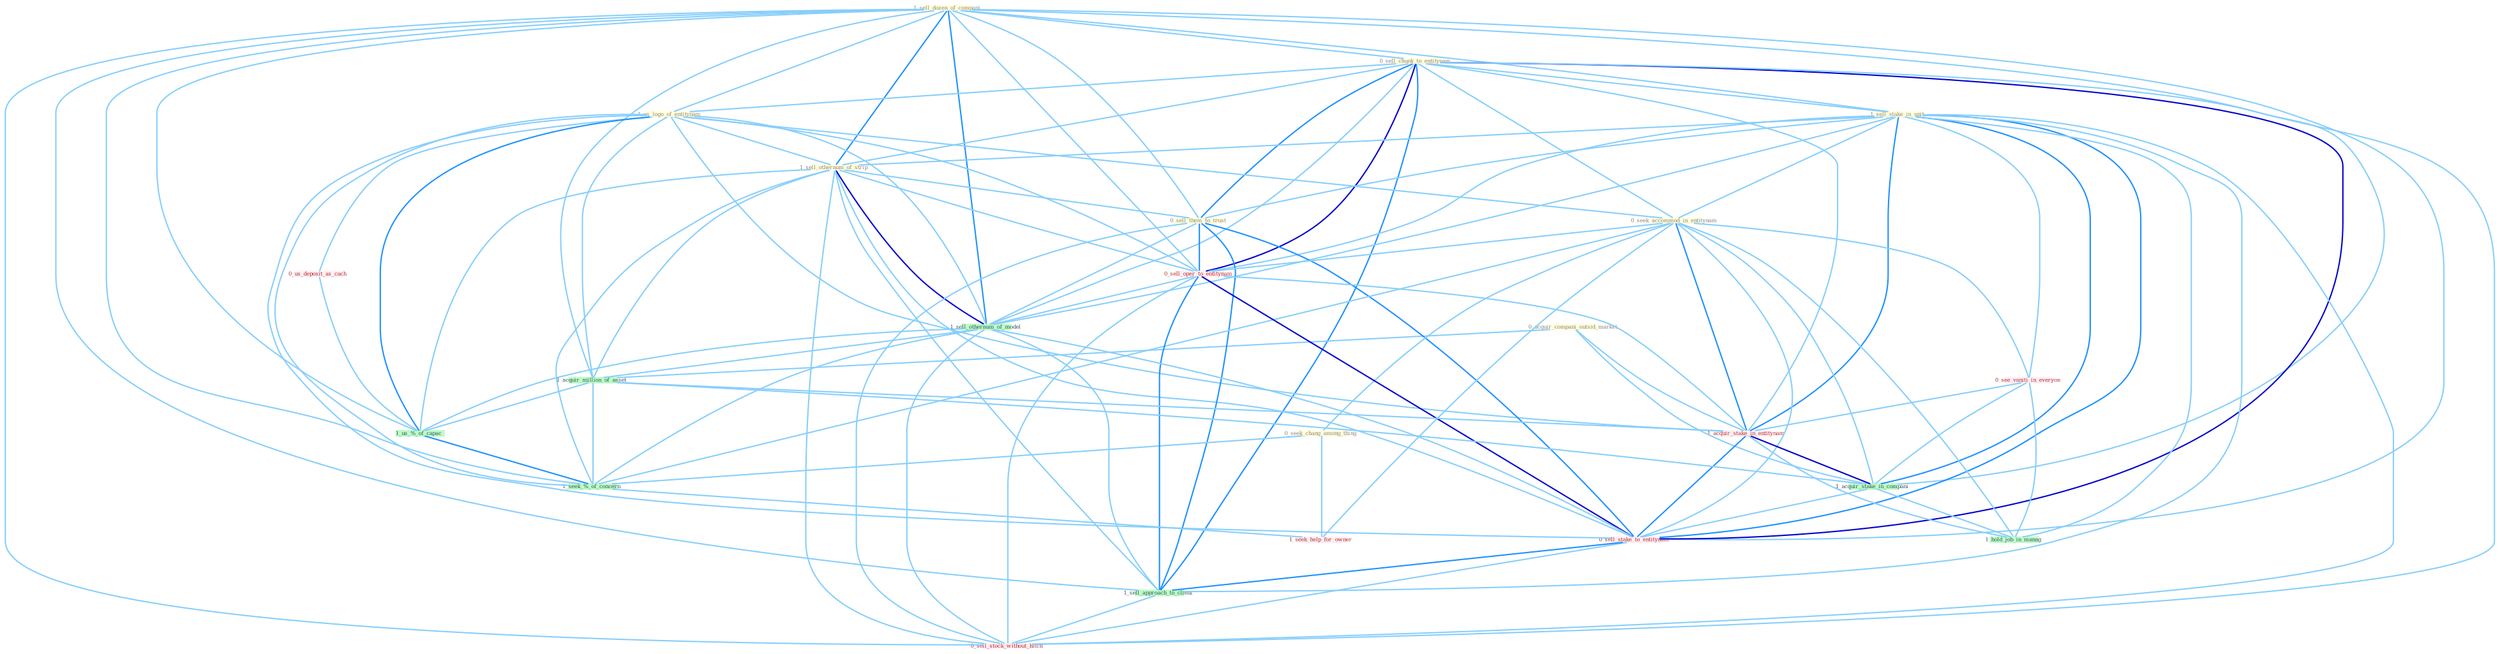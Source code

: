 Graph G{ 
    node
    [shape=polygon,style=filled,width=.5,height=.06,color="#BDFCC9",fixedsize=true,fontsize=4,
    fontcolor="#2f4f4f"];
    {node
    [color="#ffffe0", fontcolor="#8b7d6b"] "1_sell_dozen_of_compani " "0_sell_chunk_to_entitynam " "1_us_logo_of_entitynam " "1_sell_stake_in_unit " "1_sell_othernum_of_strip " "0_acquir_compani_outsid_market " "0_sell_them_to_trust " "0_seek_accommod_in_entitynam " "0_seek_chang_among_thing "}
{node [color="#fff0f5", fontcolor="#b22222"] "0_sell_oper_to_entitynam " "0_see_vaniti_in_everyon " "0_us_deposit_as_cach " "1_acquir_stake_in_entitynam " "0_sell_stake_to_entitynam " "0_sell_stock_without_hitch " "1_seek_help_for_owner "}
edge [color="#B0E2FF"];

	"1_sell_dozen_of_compani " -- "0_sell_chunk_to_entitynam " [w="1", color="#87cefa" ];
	"1_sell_dozen_of_compani " -- "1_us_logo_of_entitynam " [w="1", color="#87cefa" ];
	"1_sell_dozen_of_compani " -- "1_sell_stake_in_unit " [w="1", color="#87cefa" ];
	"1_sell_dozen_of_compani " -- "1_sell_othernum_of_strip " [w="2", color="#1e90ff" , len=0.8];
	"1_sell_dozen_of_compani " -- "0_sell_them_to_trust " [w="1", color="#87cefa" ];
	"1_sell_dozen_of_compani " -- "0_sell_oper_to_entitynam " [w="1", color="#87cefa" ];
	"1_sell_dozen_of_compani " -- "1_sell_othernum_of_model " [w="2", color="#1e90ff" , len=0.8];
	"1_sell_dozen_of_compani " -- "1_acquir_million_of_asset " [w="1", color="#87cefa" ];
	"1_sell_dozen_of_compani " -- "1_acquir_stake_in_compani " [w="1", color="#87cefa" ];
	"1_sell_dozen_of_compani " -- "0_sell_stake_to_entitynam " [w="1", color="#87cefa" ];
	"1_sell_dozen_of_compani " -- "1_us_%_of_capac " [w="1", color="#87cefa" ];
	"1_sell_dozen_of_compani " -- "1_sell_approach_to_client " [w="1", color="#87cefa" ];
	"1_sell_dozen_of_compani " -- "0_sell_stock_without_hitch " [w="1", color="#87cefa" ];
	"1_sell_dozen_of_compani " -- "1_seek_%_of_concern " [w="1", color="#87cefa" ];
	"0_sell_chunk_to_entitynam " -- "1_us_logo_of_entitynam " [w="1", color="#87cefa" ];
	"0_sell_chunk_to_entitynam " -- "1_sell_stake_in_unit " [w="1", color="#87cefa" ];
	"0_sell_chunk_to_entitynam " -- "1_sell_othernum_of_strip " [w="1", color="#87cefa" ];
	"0_sell_chunk_to_entitynam " -- "0_sell_them_to_trust " [w="2", color="#1e90ff" , len=0.8];
	"0_sell_chunk_to_entitynam " -- "0_seek_accommod_in_entitynam " [w="1", color="#87cefa" ];
	"0_sell_chunk_to_entitynam " -- "0_sell_oper_to_entitynam " [w="3", color="#0000cd" , len=0.6];
	"0_sell_chunk_to_entitynam " -- "1_sell_othernum_of_model " [w="1", color="#87cefa" ];
	"0_sell_chunk_to_entitynam " -- "1_acquir_stake_in_entitynam " [w="1", color="#87cefa" ];
	"0_sell_chunk_to_entitynam " -- "0_sell_stake_to_entitynam " [w="3", color="#0000cd" , len=0.6];
	"0_sell_chunk_to_entitynam " -- "1_sell_approach_to_client " [w="2", color="#1e90ff" , len=0.8];
	"0_sell_chunk_to_entitynam " -- "0_sell_stock_without_hitch " [w="1", color="#87cefa" ];
	"1_us_logo_of_entitynam " -- "1_sell_othernum_of_strip " [w="1", color="#87cefa" ];
	"1_us_logo_of_entitynam " -- "0_seek_accommod_in_entitynam " [w="1", color="#87cefa" ];
	"1_us_logo_of_entitynam " -- "0_sell_oper_to_entitynam " [w="1", color="#87cefa" ];
	"1_us_logo_of_entitynam " -- "1_sell_othernum_of_model " [w="1", color="#87cefa" ];
	"1_us_logo_of_entitynam " -- "1_acquir_million_of_asset " [w="1", color="#87cefa" ];
	"1_us_logo_of_entitynam " -- "0_us_deposit_as_cach " [w="1", color="#87cefa" ];
	"1_us_logo_of_entitynam " -- "1_acquir_stake_in_entitynam " [w="1", color="#87cefa" ];
	"1_us_logo_of_entitynam " -- "0_sell_stake_to_entitynam " [w="1", color="#87cefa" ];
	"1_us_logo_of_entitynam " -- "1_us_%_of_capac " [w="2", color="#1e90ff" , len=0.8];
	"1_us_logo_of_entitynam " -- "1_seek_%_of_concern " [w="1", color="#87cefa" ];
	"1_sell_stake_in_unit " -- "1_sell_othernum_of_strip " [w="1", color="#87cefa" ];
	"1_sell_stake_in_unit " -- "0_sell_them_to_trust " [w="1", color="#87cefa" ];
	"1_sell_stake_in_unit " -- "0_seek_accommod_in_entitynam " [w="1", color="#87cefa" ];
	"1_sell_stake_in_unit " -- "0_sell_oper_to_entitynam " [w="1", color="#87cefa" ];
	"1_sell_stake_in_unit " -- "1_sell_othernum_of_model " [w="1", color="#87cefa" ];
	"1_sell_stake_in_unit " -- "0_see_vaniti_in_everyon " [w="1", color="#87cefa" ];
	"1_sell_stake_in_unit " -- "1_acquir_stake_in_entitynam " [w="2", color="#1e90ff" , len=0.8];
	"1_sell_stake_in_unit " -- "1_acquir_stake_in_compani " [w="2", color="#1e90ff" , len=0.8];
	"1_sell_stake_in_unit " -- "0_sell_stake_to_entitynam " [w="2", color="#1e90ff" , len=0.8];
	"1_sell_stake_in_unit " -- "1_sell_approach_to_client " [w="1", color="#87cefa" ];
	"1_sell_stake_in_unit " -- "1_hold_job_in_manag " [w="1", color="#87cefa" ];
	"1_sell_stake_in_unit " -- "0_sell_stock_without_hitch " [w="1", color="#87cefa" ];
	"1_sell_othernum_of_strip " -- "0_sell_them_to_trust " [w="1", color="#87cefa" ];
	"1_sell_othernum_of_strip " -- "0_sell_oper_to_entitynam " [w="1", color="#87cefa" ];
	"1_sell_othernum_of_strip " -- "1_sell_othernum_of_model " [w="3", color="#0000cd" , len=0.6];
	"1_sell_othernum_of_strip " -- "1_acquir_million_of_asset " [w="1", color="#87cefa" ];
	"1_sell_othernum_of_strip " -- "0_sell_stake_to_entitynam " [w="1", color="#87cefa" ];
	"1_sell_othernum_of_strip " -- "1_us_%_of_capac " [w="1", color="#87cefa" ];
	"1_sell_othernum_of_strip " -- "1_sell_approach_to_client " [w="1", color="#87cefa" ];
	"1_sell_othernum_of_strip " -- "0_sell_stock_without_hitch " [w="1", color="#87cefa" ];
	"1_sell_othernum_of_strip " -- "1_seek_%_of_concern " [w="1", color="#87cefa" ];
	"0_acquir_compani_outsid_market " -- "1_acquir_million_of_asset " [w="1", color="#87cefa" ];
	"0_acquir_compani_outsid_market " -- "1_acquir_stake_in_entitynam " [w="1", color="#87cefa" ];
	"0_acquir_compani_outsid_market " -- "1_acquir_stake_in_compani " [w="1", color="#87cefa" ];
	"0_sell_them_to_trust " -- "0_sell_oper_to_entitynam " [w="2", color="#1e90ff" , len=0.8];
	"0_sell_them_to_trust " -- "1_sell_othernum_of_model " [w="1", color="#87cefa" ];
	"0_sell_them_to_trust " -- "0_sell_stake_to_entitynam " [w="2", color="#1e90ff" , len=0.8];
	"0_sell_them_to_trust " -- "1_sell_approach_to_client " [w="2", color="#1e90ff" , len=0.8];
	"0_sell_them_to_trust " -- "0_sell_stock_without_hitch " [w="1", color="#87cefa" ];
	"0_seek_accommod_in_entitynam " -- "0_seek_chang_among_thing " [w="1", color="#87cefa" ];
	"0_seek_accommod_in_entitynam " -- "0_sell_oper_to_entitynam " [w="1", color="#87cefa" ];
	"0_seek_accommod_in_entitynam " -- "0_see_vaniti_in_everyon " [w="1", color="#87cefa" ];
	"0_seek_accommod_in_entitynam " -- "1_acquir_stake_in_entitynam " [w="2", color="#1e90ff" , len=0.8];
	"0_seek_accommod_in_entitynam " -- "1_acquir_stake_in_compani " [w="1", color="#87cefa" ];
	"0_seek_accommod_in_entitynam " -- "0_sell_stake_to_entitynam " [w="1", color="#87cefa" ];
	"0_seek_accommod_in_entitynam " -- "1_hold_job_in_manag " [w="1", color="#87cefa" ];
	"0_seek_accommod_in_entitynam " -- "1_seek_%_of_concern " [w="1", color="#87cefa" ];
	"0_seek_accommod_in_entitynam " -- "1_seek_help_for_owner " [w="1", color="#87cefa" ];
	"0_seek_chang_among_thing " -- "1_seek_%_of_concern " [w="1", color="#87cefa" ];
	"0_seek_chang_among_thing " -- "1_seek_help_for_owner " [w="1", color="#87cefa" ];
	"0_sell_oper_to_entitynam " -- "1_sell_othernum_of_model " [w="1", color="#87cefa" ];
	"0_sell_oper_to_entitynam " -- "1_acquir_stake_in_entitynam " [w="1", color="#87cefa" ];
	"0_sell_oper_to_entitynam " -- "0_sell_stake_to_entitynam " [w="3", color="#0000cd" , len=0.6];
	"0_sell_oper_to_entitynam " -- "1_sell_approach_to_client " [w="2", color="#1e90ff" , len=0.8];
	"0_sell_oper_to_entitynam " -- "0_sell_stock_without_hitch " [w="1", color="#87cefa" ];
	"1_sell_othernum_of_model " -- "1_acquir_million_of_asset " [w="1", color="#87cefa" ];
	"1_sell_othernum_of_model " -- "0_sell_stake_to_entitynam " [w="1", color="#87cefa" ];
	"1_sell_othernum_of_model " -- "1_us_%_of_capac " [w="1", color="#87cefa" ];
	"1_sell_othernum_of_model " -- "1_sell_approach_to_client " [w="1", color="#87cefa" ];
	"1_sell_othernum_of_model " -- "0_sell_stock_without_hitch " [w="1", color="#87cefa" ];
	"1_sell_othernum_of_model " -- "1_seek_%_of_concern " [w="1", color="#87cefa" ];
	"0_see_vaniti_in_everyon " -- "1_acquir_stake_in_entitynam " [w="1", color="#87cefa" ];
	"0_see_vaniti_in_everyon " -- "1_acquir_stake_in_compani " [w="1", color="#87cefa" ];
	"0_see_vaniti_in_everyon " -- "1_hold_job_in_manag " [w="1", color="#87cefa" ];
	"1_acquir_million_of_asset " -- "1_acquir_stake_in_entitynam " [w="1", color="#87cefa" ];
	"1_acquir_million_of_asset " -- "1_acquir_stake_in_compani " [w="1", color="#87cefa" ];
	"1_acquir_million_of_asset " -- "1_us_%_of_capac " [w="1", color="#87cefa" ];
	"1_acquir_million_of_asset " -- "1_seek_%_of_concern " [w="1", color="#87cefa" ];
	"0_us_deposit_as_cach " -- "1_us_%_of_capac " [w="1", color="#87cefa" ];
	"1_acquir_stake_in_entitynam " -- "1_acquir_stake_in_compani " [w="3", color="#0000cd" , len=0.6];
	"1_acquir_stake_in_entitynam " -- "0_sell_stake_to_entitynam " [w="2", color="#1e90ff" , len=0.8];
	"1_acquir_stake_in_entitynam " -- "1_hold_job_in_manag " [w="1", color="#87cefa" ];
	"1_acquir_stake_in_compani " -- "0_sell_stake_to_entitynam " [w="1", color="#87cefa" ];
	"1_acquir_stake_in_compani " -- "1_hold_job_in_manag " [w="1", color="#87cefa" ];
	"0_sell_stake_to_entitynam " -- "1_sell_approach_to_client " [w="2", color="#1e90ff" , len=0.8];
	"0_sell_stake_to_entitynam " -- "0_sell_stock_without_hitch " [w="1", color="#87cefa" ];
	"1_us_%_of_capac " -- "1_seek_%_of_concern " [w="2", color="#1e90ff" , len=0.8];
	"1_sell_approach_to_client " -- "0_sell_stock_without_hitch " [w="1", color="#87cefa" ];
	"1_seek_%_of_concern " -- "1_seek_help_for_owner " [w="1", color="#87cefa" ];
}